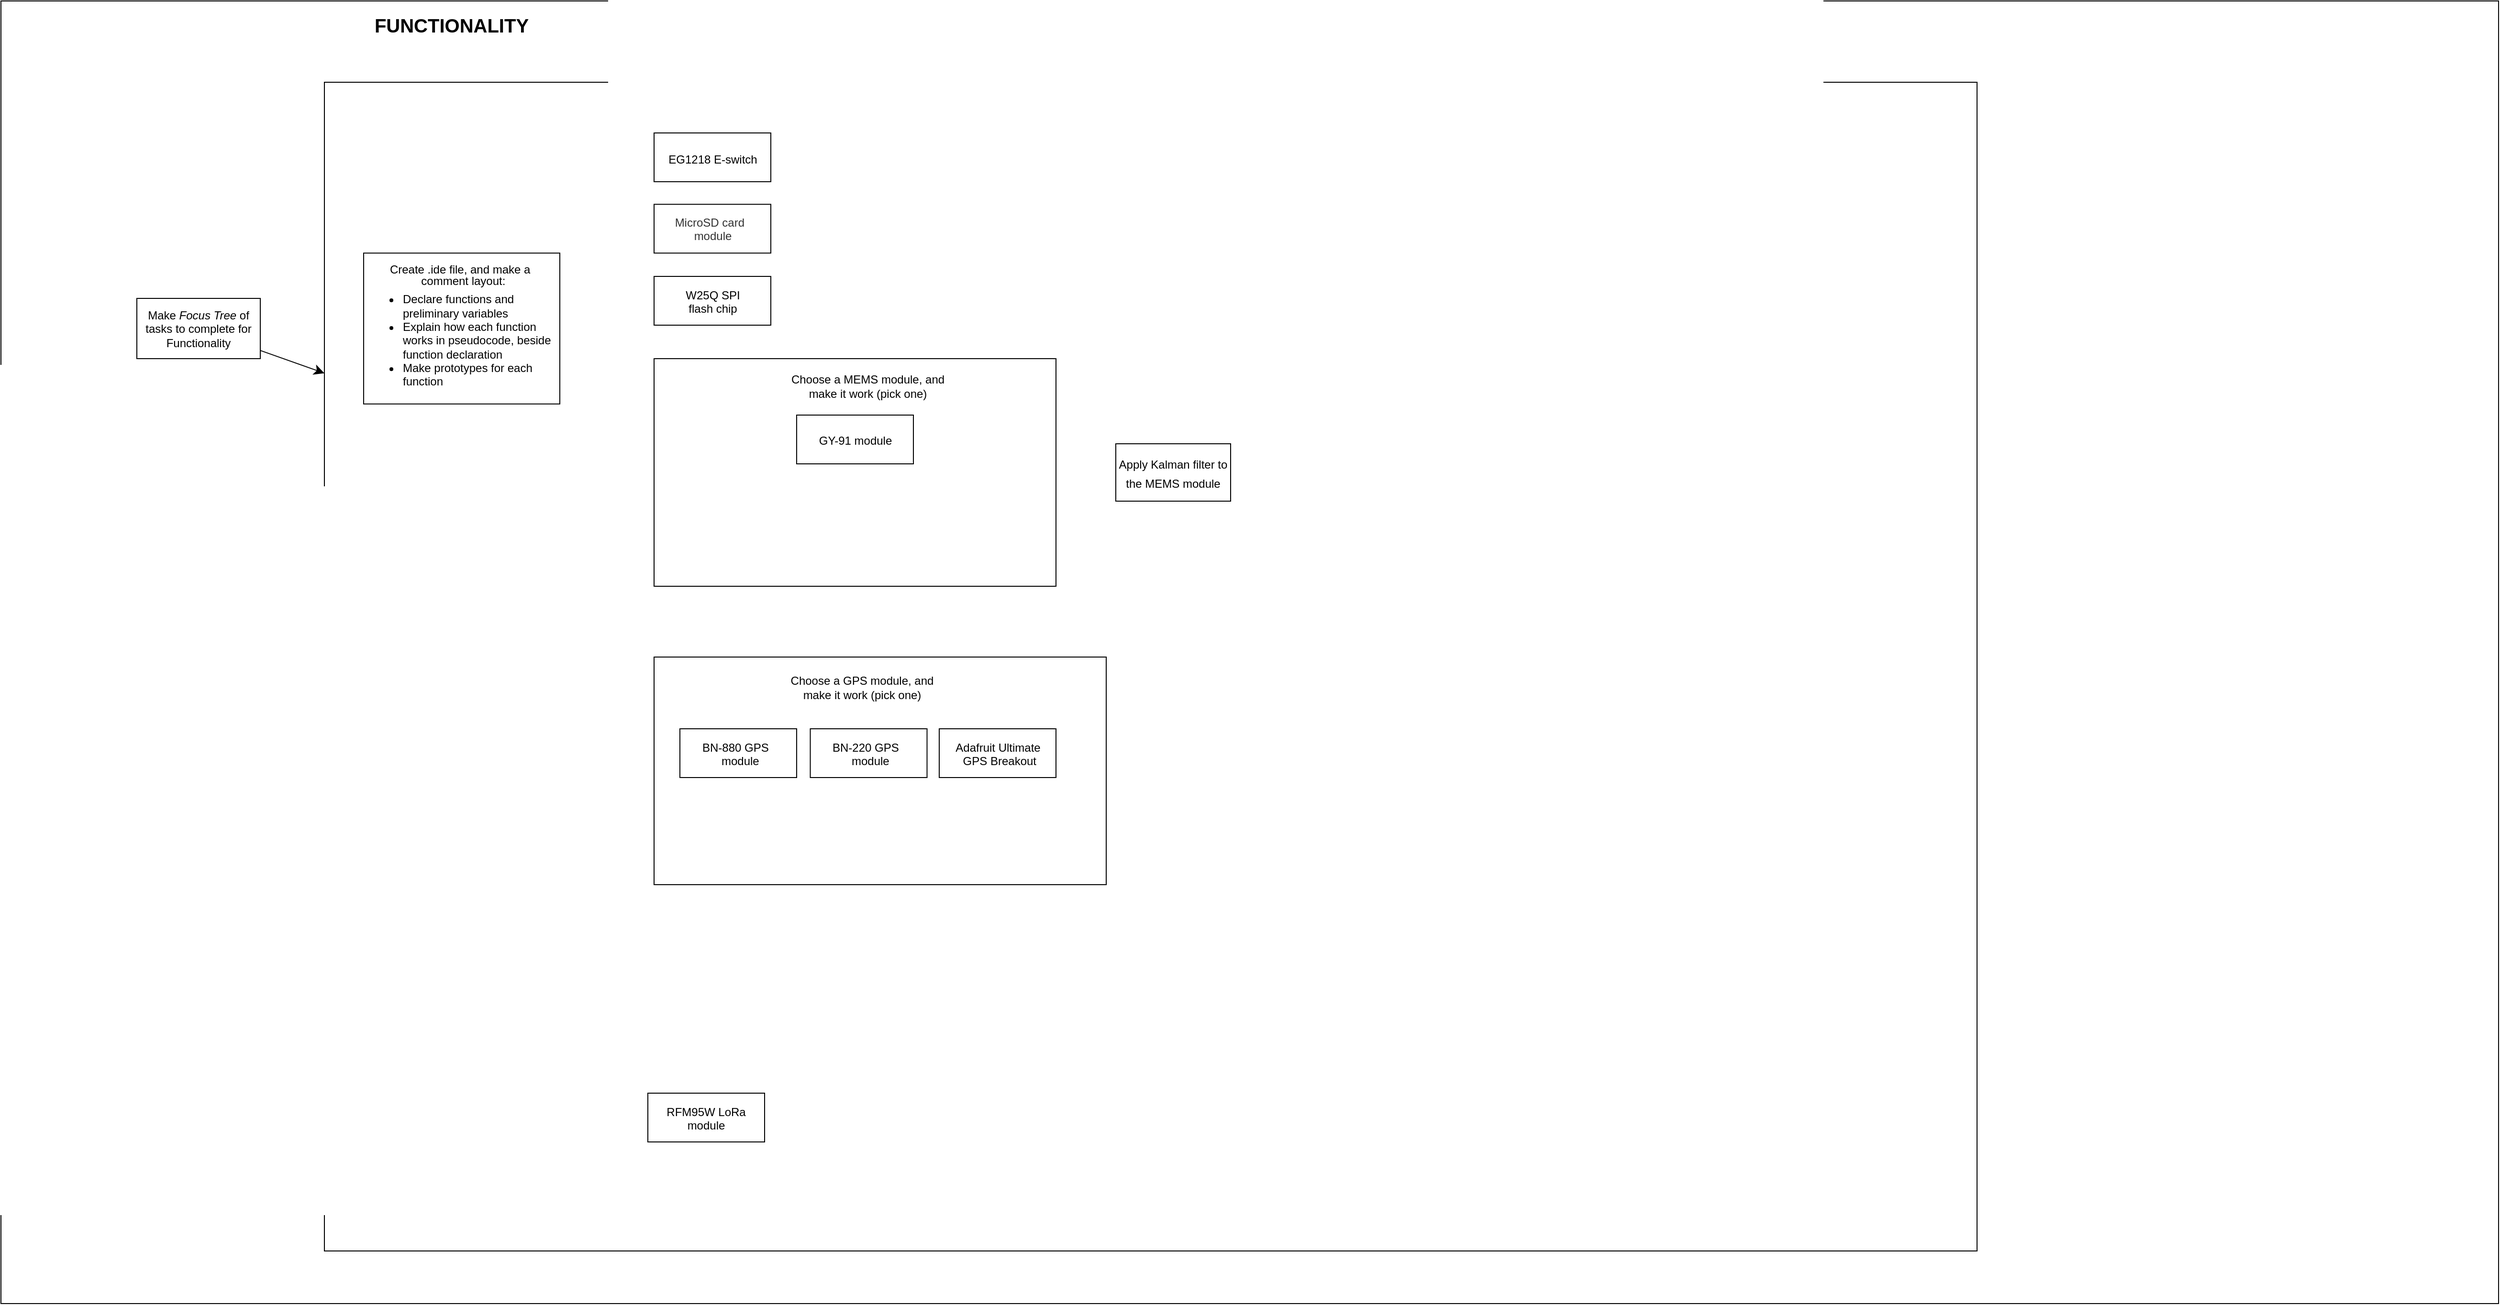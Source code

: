 <mxfile version="22.1.21" type="github">
  <diagram id="Kgz-I2Onq_ngCIVEnlhg" name="Page-1">
    <mxGraphModel dx="1206" dy="984" grid="0" gridSize="10" guides="1" tooltips="1" connect="1" arrows="1" fold="1" page="0" pageScale="1" pageWidth="850" pageHeight="1100" math="0" shadow="0">
      <root>
        <mxCell id="0" />
        <mxCell id="1" parent="0" />
        <mxCell id="Deo3jvzjxQysCk5P8_Im-1" value="" style="rounded=0;whiteSpace=wrap;html=1;fontSize=16;" parent="1" vertex="1">
          <mxGeometry x="-332" y="-36" width="2610" height="1362" as="geometry" />
        </mxCell>
        <mxCell id="fWsVMU4tvbM98KFU46y7-2" value="" style="rounded=0;whiteSpace=wrap;html=1;fontSize=16;" vertex="1" parent="1">
          <mxGeometry x="6" y="49" width="1727" height="1222" as="geometry" />
        </mxCell>
        <mxCell id="fWsVMU4tvbM98KFU46y7-5" value="" style="edgeStyle=none;curved=1;rounded=0;orthogonalLoop=1;jettySize=auto;html=1;fontSize=12;startSize=8;endSize=8;" edge="1" parent="1" source="Deo3jvzjxQysCk5P8_Im-2" target="fWsVMU4tvbM98KFU46y7-2">
          <mxGeometry relative="1" as="geometry" />
        </mxCell>
        <mxCell id="Deo3jvzjxQysCk5P8_Im-2" value="Make &lt;i style=&quot;font-size: 12px;&quot;&gt;Focus Tree&lt;/i&gt; of tasks to complete for Functionality" style="whiteSpace=wrap;html=1;fontSize=12;verticalAlign=middle;" parent="1" vertex="1">
          <mxGeometry x="-190" y="275" width="129" height="63" as="geometry" />
        </mxCell>
        <mxCell id="Deo3jvzjxQysCk5P8_Im-3" value="FUNCTIONALITY" style="text;strokeColor=none;fillColor=none;html=1;align=center;verticalAlign=middle;whiteSpace=wrap;rounded=0;fontSize=20;fontStyle=1" parent="1" vertex="1">
          <mxGeometry x="55.5" y="-26" width="166" height="30" as="geometry" />
        </mxCell>
        <mxCell id="fWsVMU4tvbM98KFU46y7-1" value="&lt;p style=&quot;line-height: 0%;&quot;&gt;Create .ide file, and make a&amp;nbsp;&lt;/p&gt;&lt;p style=&quot;line-height: 0%;&quot;&gt;&amp;nbsp;comment layout:&lt;br&gt;&lt;/p&gt;&lt;div style=&quot;text-align: left;&quot;&gt;&lt;ul&gt;&lt;li&gt;Declare functions and preliminary variables&lt;/li&gt;&lt;li&gt;Explain how each function works in pseudocode, beside function declaration&lt;/li&gt;&lt;li&gt;Make prototypes for each function&lt;/li&gt;&lt;/ul&gt;&lt;/div&gt;&lt;p&gt;&lt;/p&gt;" style="whiteSpace=wrap;html=1;fontSize=12;" vertex="1" parent="1">
          <mxGeometry x="47" y="227.63" width="205" height="157.75" as="geometry" />
        </mxCell>
        <mxCell id="fWsVMU4tvbM98KFU46y7-6" value="&lt;font style=&quot;font-size: 12px;&quot;&gt;EG1218 E-switch&lt;/font&gt;" style="whiteSpace=wrap;html=1;fontSize=16;" vertex="1" parent="1">
          <mxGeometry x="350.5" y="102" width="122" height="51" as="geometry" />
        </mxCell>
        <mxCell id="fWsVMU4tvbM98KFU46y7-8" value="&lt;p style=&quot;line-height: 80%;&quot;&gt;&lt;font style=&quot;font-size: 12px;&quot;&gt;MicroSD card &amp;nbsp; module&lt;/font&gt;&lt;/p&gt;" style="whiteSpace=wrap;html=1;fontSize=16;textOpacity=80;" vertex="1" parent="1">
          <mxGeometry x="350.5" y="176.63" width="122" height="51" as="geometry" />
        </mxCell>
        <mxCell id="fWsVMU4tvbM98KFU46y7-9" value="&lt;p style=&quot;line-height: 80%;&quot;&gt;&lt;span style=&quot;font-size: 12px;&quot;&gt;W25Q SPI&lt;br&gt;flash chip&lt;/span&gt;&lt;br&gt;&lt;/p&gt;" style="whiteSpace=wrap;html=1;fontSize=16;" vertex="1" parent="1">
          <mxGeometry x="350.5" y="252" width="122" height="51" as="geometry" />
        </mxCell>
        <mxCell id="fWsVMU4tvbM98KFU46y7-12" value="&lt;p style=&quot;line-height: 80%;&quot;&gt;&lt;span style=&quot;font-size: 12px;&quot;&gt;RFM95W LoRa module&lt;/span&gt;&lt;/p&gt;" style="whiteSpace=wrap;html=1;fontSize=16;" vertex="1" parent="1">
          <mxGeometry x="344" y="1106" width="122" height="51" as="geometry" />
        </mxCell>
        <mxCell id="fWsVMU4tvbM98KFU46y7-14" value="" style="rounded=0;whiteSpace=wrap;html=1;fontSize=16;" vertex="1" parent="1">
          <mxGeometry x="350.5" y="338" width="420" height="238" as="geometry" />
        </mxCell>
        <mxCell id="fWsVMU4tvbM98KFU46y7-10" value="&lt;p style=&quot;line-height: 80%;&quot;&gt;&lt;span style=&quot;font-size: 12px;&quot;&gt;GY-91 module&lt;/span&gt;&lt;/p&gt;" style="whiteSpace=wrap;html=1;fontSize=16;" vertex="1" parent="1">
          <mxGeometry x="499.5" y="397" width="122" height="51" as="geometry" />
        </mxCell>
        <mxCell id="fWsVMU4tvbM98KFU46y7-15" value="Choose a MEMS module, and make it work (pick one)" style="text;strokeColor=none;fillColor=none;html=1;align=center;verticalAlign=middle;whiteSpace=wrap;rounded=0;fontSize=12;" vertex="1" parent="1">
          <mxGeometry x="490" y="352" width="168" height="30" as="geometry" />
        </mxCell>
        <mxCell id="fWsVMU4tvbM98KFU46y7-16" value="&lt;font style=&quot;font-size: 12px;&quot;&gt;Apply Kalman filter to the MEMS module&lt;/font&gt;" style="whiteSpace=wrap;html=1;fontSize=16;" vertex="1" parent="1">
          <mxGeometry x="833" y="427" width="120" height="60" as="geometry" />
        </mxCell>
        <mxCell id="fWsVMU4tvbM98KFU46y7-18" value="" style="rounded=0;whiteSpace=wrap;html=1;fontSize=16;" vertex="1" parent="1">
          <mxGeometry x="350.5" y="650" width="472.5" height="238" as="geometry" />
        </mxCell>
        <mxCell id="fWsVMU4tvbM98KFU46y7-19" value="Choose a GPS module, and make it work (pick one)" style="text;strokeColor=none;fillColor=none;html=1;align=center;verticalAlign=middle;whiteSpace=wrap;rounded=0;fontSize=12;" vertex="1" parent="1">
          <mxGeometry x="487.63" y="667" width="160.37" height="30" as="geometry" />
        </mxCell>
        <mxCell id="fWsVMU4tvbM98KFU46y7-13" value="&lt;p style=&quot;line-height: 80%;&quot;&gt;&lt;span style=&quot;font-size: 12px;&quot;&gt;BN-880 GPS &amp;nbsp; &amp;nbsp;module&lt;/span&gt;&lt;/p&gt;" style="whiteSpace=wrap;html=1;fontSize=16;" vertex="1" parent="1">
          <mxGeometry x="377.5" y="725" width="122" height="51" as="geometry" />
        </mxCell>
        <mxCell id="fWsVMU4tvbM98KFU46y7-20" value="&lt;p style=&quot;line-height: 80%;&quot;&gt;&lt;span style=&quot;font-size: 12px;&quot;&gt;BN-220 GPS &amp;nbsp; &amp;nbsp;module&lt;/span&gt;&lt;/p&gt;" style="whiteSpace=wrap;html=1;fontSize=16;" vertex="1" parent="1">
          <mxGeometry x="513.75" y="725" width="122" height="51" as="geometry" />
        </mxCell>
        <mxCell id="fWsVMU4tvbM98KFU46y7-21" value="&lt;p style=&quot;line-height: 80%;&quot;&gt;&lt;span style=&quot;font-size: 12px;&quot;&gt;Adafruit Ultimate &amp;nbsp;GPS Breakout&lt;/span&gt;&lt;/p&gt;" style="whiteSpace=wrap;html=1;fontSize=16;" vertex="1" parent="1">
          <mxGeometry x="648.5" y="725" width="122" height="51" as="geometry" />
        </mxCell>
      </root>
    </mxGraphModel>
  </diagram>
</mxfile>

